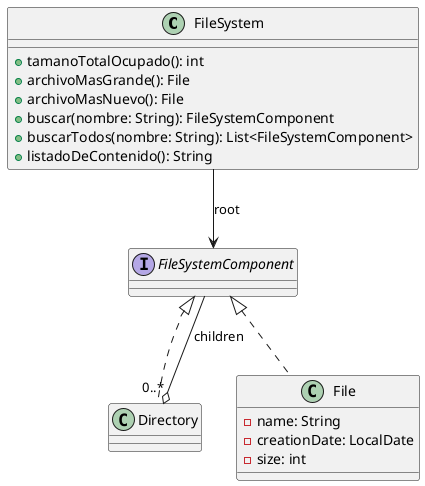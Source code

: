 @startuml

class FileSystem {

    +tamanoTotalOcupado(): int
    +archivoMasGrande(): File
    +archivoMasNuevo(): File
    +buscar(nombre: String): FileSystemComponent
    +buscarTodos(nombre: String): List<FileSystemComponent>
    +listadoDeContenido(): String
}

interface FileSystemComponent {}

class Directory implements FileSystemComponent {}

class File implements FileSystemComponent {
    -name: String
    -creationDate: LocalDate
    -size: int
}

FileSystem --> FileSystemComponent: root
Directory "0..*" o-- FileSystemComponent: children

@enduml